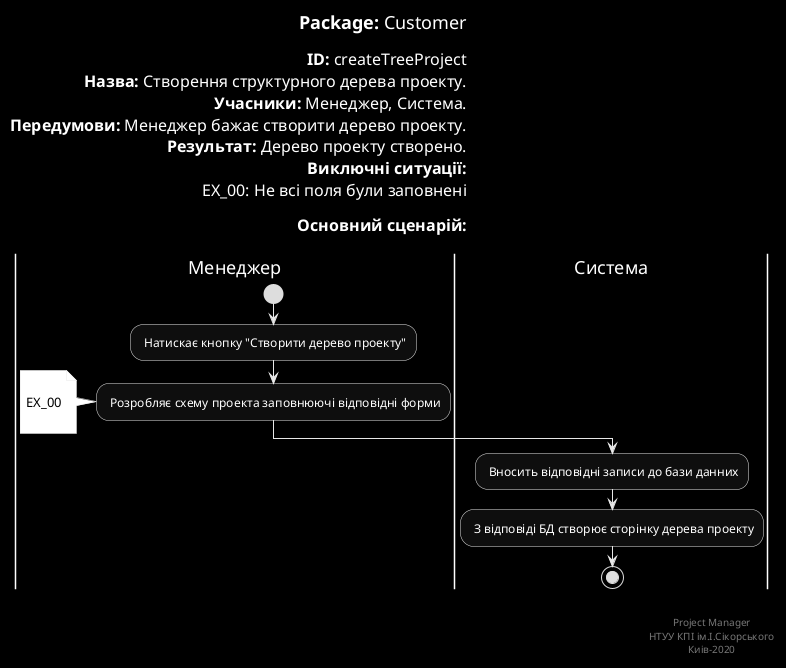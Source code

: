 @startuml
skinparam monochrome reverse
skinparam ArchimateBackgroundColor #ffffff
skinparam	shadowing false
skinparam Note {
	BackgroundColor black
	FontColor #ffffff
}

left header
<font color=000 size=18><b>Package:</b> Customer

<font color=000 size=16><b>ID:</b> createTreeProject
<font color=000 size=16><b>Назва:</b> Створення структурного дерева проекту.
<font color=000 size=16><b>Учасники:</b> Менеджер, Система.
<font color=000 size=16><b>Передумови:</b> Менеджер бажає створити дерево проекту.
<font color=000 size=16><b>Результат:</b> Дерево проекту створено.
<font color=000 size=16><b>Виключні ситуації:</b>
<font color=000 size=16> EX_00: Не всі поля були заповнені

<font color=000 size=16><b>Основний сценарій:</b>

end header

|Менеджер|
start
: Натискає кнопку "Створити дерево проекту";

: Розробляє схему проекта заповнюючі відповідні форми;
note left

	EX_00

end note

|Система|

: Вносить відповідні записи до бази данних;

: З відповіді БД створює сторінку дерева проекту;

stop;

right footer


Project Manager
НТУУ КПІ ім.І.Сікорського
Киів-2020
end footer
@enduml
